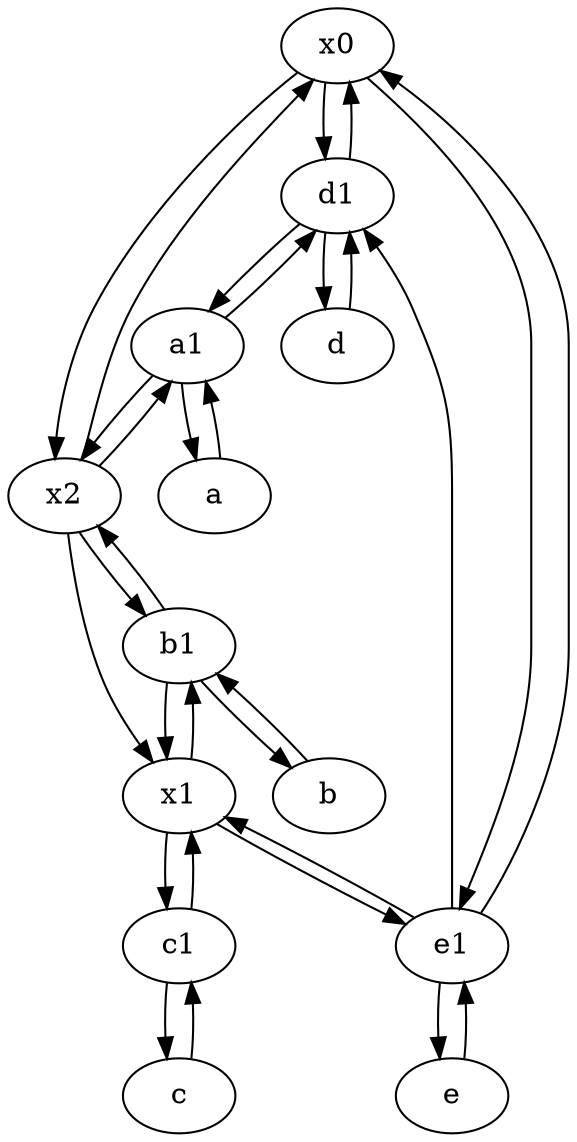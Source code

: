 digraph  {
	x0;
	a [pos="40,10!"];
	x1;
	d1 [pos="25,30!"];
	c [pos="20,10!"];
	b1 [pos="45,20!"];
	e [pos="30,50!"];
	d [pos="20,30!"];
	x2;
	b [pos="50,20!"];
	a1 [pos="40,15!"];
	c1 [pos="30,15!"];
	e1 [pos="25,45!"];
	x2 -> a1;
	x0 -> x2;
	x2 -> b1;
	x1 -> c1;
	e1 -> e;
	a1 -> d1;
	e1 -> x1;
	a1 -> x2;
	e1 -> x0;
	d -> d1;
	c1 -> c;
	e -> e1;
	d1 -> a1;
	x0 -> d1;
	x1 -> b1;
	d1 -> x0;
	a -> a1;
	a1 -> a;
	b1 -> b;
	b1 -> x2;
	d1 -> d;
	c1 -> x1;
	x2 -> x0;
	x0 -> e1;
	x2 -> x1;
	b -> b1;
	e1 -> d1;
	c -> c1;
	b1 -> x1;
	x1 -> e1;

	}